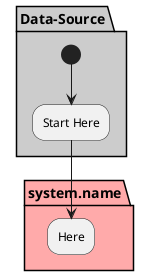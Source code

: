 @startuml


partition "Data-Source"  #cccccc {
  (*) --> "Start Here"
}

partition "system.name" #ffaaaa {
  "Start Here" --> "Here"
}

@enduml
